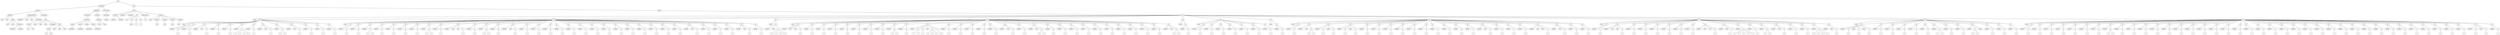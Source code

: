 graph Tree {
	"t0" [label = "TEI"];
	"t1" [label = "teiHeader"];
	"t2" [label = "fileDesc"];
	"t3" [label = "titleStmt"];
	"t4" [label = "title"];
	"t5" [label = "title"];
	"t6" [label = "author"];
	"t7" [label = "idno"];
	"t8" [label = "idno"];
	"t9" [label = "persName"];
	"t10" [label = "forename"];
	"t11" [label = "surname"];
	"t12" [label = "publicationStmt"];
	"t13" [label = "publisher"];
	"t14" [label = "idno"];
	"t15" [label = "idno"];
	"t16" [label = "availability"];
	"t17" [label = "licence"];
	"t18" [label = "ab"];
	"t19" [label = "ref"];
	"t20" [label = "sourceDesc"];
	"t21" [label = "bibl"];
	"t22" [label = "name"];
	"t23" [label = "idno"];
	"t24" [label = "idno"];
	"t25" [label = "availability"];
	"t26" [label = "licence"];
	"t27" [label = "ab"];
	"t28" [label = "ref"];
	"t29" [label = "bibl"];
	"t30" [label = "date"];
	"t31" [label = "date"];
	"t32" [label = "idno"];
	"t33" [label = "profileDesc"];
	"t34" [label = "particDesc"];
	"t35" [label = "listPerson"];
	"t36" [label = "person"];
	"t37" [label = "persName"];
	"t38" [label = "person"];
	"t39" [label = "persName"];
	"t40" [label = "person"];
	"t41" [label = "persName"];
	"t42" [label = "person"];
	"t43" [label = "persName"];
	"t44" [label = "textClass"];
	"t45" [label = "keywords"];
	"t46" [label = "term"];
	"t47" [label = "term"];
	"t48" [label = "revisionDesc"];
	"t49" [label = "listChange"];
	"t50" [label = "change"];
	"t51" [label = "text"];
	"t52" [label = "front"];
	"t53" [label = "docTitle"];
	"t54" [label = "titlePart"];
	"t55" [label = "titlePart"];
	"t56" [label = "docDate"];
	"t57" [label = "docAuthor"];
	"t58" [label = "div"];
	"t59" [label = "div"];
	"t60" [label = "div"];
	"t61" [label = "head"];
	"t62" [label = "div"];
	"t63" [label = "p"];
	"t64" [label = "div"];
	"t65" [label = "p"];
	"t66" [label = "performance"];
	"t67" [label = "ab"];
	"t68" [label = "castList"];
	"t69" [label = "head"];
	"t70" [label = "castItem"];
	"t71" [label = "role"];
	"t72" [label = "castItem"];
	"t73" [label = "role"];
	"t74" [label = "castItem"];
	"t75" [label = "role"];
	"t76" [label = "castItem"];
	"t77" [label = "role"];
	"t78" [label = "body"];
	"t79" [label = "div"];
	"t80" [label = "head"];
	"t81" [label = "div"];
	"t82" [label = "head"];
	"t83" [label = "sp"];
	"t84" [label = "speaker"];
	"t85" [label = "p"];
	"t86" [label = "s"];
	"t87" [label = "sp"];
	"t88" [label = "speaker"];
	"t89" [label = "p"];
	"t90" [label = "s"];
	"t91" [label = "sp"];
	"t92" [label = "speaker"];
	"t93" [label = "note"];
	"t94" [label = "p"];
	"t95" [label = "s"];
	"t96" [label = "sp"];
	"t97" [label = "speaker"];
	"t98" [label = "p"];
	"t99" [label = "s"];
	"t100" [label = "sp"];
	"t101" [label = "speaker"];
	"t102" [label = "p"];
	"t103" [label = "s"];
	"t104" [label = "sp"];
	"t105" [label = "speaker"];
	"t106" [label = "p"];
	"t107" [label = "s"];
	"t108" [label = "s"];
	"t109" [label = "s"];
	"t110" [label = "s"];
	"t111" [label = "sp"];
	"t112" [label = "speaker"];
	"t113" [label = "p"];
	"t114" [label = "s"];
	"t115" [label = "sp"];
	"t116" [label = "speaker"];
	"t117" [label = "note"];
	"t118" [label = "p"];
	"t119" [label = "s"];
	"t120" [label = "sp"];
	"t121" [label = "speaker"];
	"t122" [label = "p"];
	"t123" [label = "s"];
	"t124" [label = "s"];
	"t125" [label = "sp"];
	"t126" [label = "speaker"];
	"t127" [label = "note"];
	"t128" [label = "p"];
	"t129" [label = "s"];
	"t130" [label = "sp"];
	"t131" [label = "speaker"];
	"t132" [label = "p"];
	"t133" [label = "s"];
	"t134" [label = "sp"];
	"t135" [label = "speaker"];
	"t136" [label = "p"];
	"t137" [label = "s"];
	"t138" [label = "sp"];
	"t139" [label = "speaker"];
	"t140" [label = "p"];
	"t141" [label = "s"];
	"t142" [label = "div"];
	"t143" [label = "head"];
	"t144" [label = "sp"];
	"t145" [label = "speaker"];
	"t146" [label = "p"];
	"t147" [label = "s"];
	"t148" [label = "sp"];
	"t149" [label = "speaker"];
	"t150" [label = "p"];
	"t151" [label = "s"];
	"t152" [label = "sp"];
	"t153" [label = "speaker"];
	"t154" [label = "p"];
	"t155" [label = "s"];
	"t156" [label = "s"];
	"t157" [label = "sp"];
	"t158" [label = "speaker"];
	"t159" [label = "p"];
	"t160" [label = "s"];
	"t161" [label = "sp"];
	"t162" [label = "speaker"];
	"t163" [label = "p"];
	"t164" [label = "s"];
	"t165" [label = "sp"];
	"t166" [label = "speaker"];
	"t167" [label = "p"];
	"t168" [label = "s"];
	"t169" [label = "sp"];
	"t170" [label = "speaker"];
	"t171" [label = "p"];
	"t172" [label = "s"];
	"t173" [label = "sp"];
	"t174" [label = "speaker"];
	"t175" [label = "p"];
	"t176" [label = "s"];
	"t177" [label = "s"];
	"t178" [label = "sp"];
	"t179" [label = "speaker"];
	"t180" [label = "p"];
	"t181" [label = "s"];
	"t182" [label = "sp"];
	"t183" [label = "speaker"];
	"t184" [label = "note"];
	"t185" [label = "note"];
	"t186" [label = "p"];
	"t187" [label = "s"];
	"t188" [label = "sp"];
	"t189" [label = "speaker"];
	"t190" [label = "p"];
	"t191" [label = "s"];
	"t192" [label = "sp"];
	"t193" [label = "speaker"];
	"t194" [label = "p"];
	"t195" [label = "s"];
	"t196" [label = "s"];
	"t197" [label = "sp"];
	"t198" [label = "speaker"];
	"t199" [label = "p"];
	"t200" [label = "s"];
	"t201" [label = "sp"];
	"t202" [label = "speaker"];
	"t203" [label = "note"];
	"t204" [label = "p"];
	"t205" [label = "s"];
	"t206" [label = "sp"];
	"t207" [label = "speaker"];
	"t208" [label = "p"];
	"t209" [label = "s"];
	"t210" [label = "sp"];
	"t211" [label = "speaker"];
	"t212" [label = "p"];
	"t213" [label = "s"];
	"t214" [label = "sp"];
	"t215" [label = "speaker"];
	"t216" [label = "p"];
	"t217" [label = "s"];
	"t218" [label = "sp"];
	"t219" [label = "speaker"];
	"t220" [label = "p"];
	"t221" [label = "s"];
	"t222" [label = "sp"];
	"t223" [label = "speaker"];
	"t224" [label = "p"];
	"t225" [label = "s"];
	"t226" [label = "sp"];
	"t227" [label = "speaker"];
	"t228" [label = "p"];
	"t229" [label = "s"];
	"t230" [label = "sp"];
	"t231" [label = "speaker"];
	"t232" [label = "p"];
	"t233" [label = "s"];
	"t234" [label = "sp"];
	"t235" [label = "speaker"];
	"t236" [label = "p"];
	"t237" [label = "s"];
	"t238" [label = "sp"];
	"t239" [label = "speaker"];
	"t240" [label = "p"];
	"t241" [label = "s"];
	"t242" [label = "sp"];
	"t243" [label = "speaker"];
	"t244" [label = "p"];
	"t245" [label = "s"];
	"t246" [label = "sp"];
	"t247" [label = "speaker"];
	"t248" [label = "p"];
	"t249" [label = "s"];
	"t250" [label = "sp"];
	"t251" [label = "speaker"];
	"t252" [label = "p"];
	"t253" [label = "s"];
	"t254" [label = "sp"];
	"t255" [label = "speaker"];
	"t256" [label = "p"];
	"t257" [label = "s"];
	"t258" [label = "sp"];
	"t259" [label = "speaker"];
	"t260" [label = "p"];
	"t261" [label = "s"];
	"t262" [label = "sp"];
	"t263" [label = "speaker"];
	"t264" [label = "note"];
	"t265" [label = "p"];
	"t266" [label = "s"];
	"t267" [label = "sp"];
	"t268" [label = "speaker"];
	"t269" [label = "p"];
	"t270" [label = "s"];
	"t271" [label = "sp"];
	"t272" [label = "speaker"];
	"t273" [label = "p"];
	"t274" [label = "s"];
	"t275" [label = "sp"];
	"t276" [label = "speaker"];
	"t277" [label = "p"];
	"t278" [label = "s"];
	"t279" [label = "sp"];
	"t280" [label = "speaker"];
	"t281" [label = "note"];
	"t282" [label = "p"];
	"t283" [label = "s"];
	"t284" [label = "sp"];
	"t285" [label = "speaker"];
	"t286" [label = "p"];
	"t287" [label = "s"];
	"t288" [label = "div"];
	"t289" [label = "head"];
	"t290" [label = "sp"];
	"t291" [label = "speaker"];
	"t292" [label = "note"];
	"t293" [label = "p"];
	"t294" [label = "s"];
	"t295" [label = "s"];
	"t296" [label = "s"];
	"t297" [label = "s"];
	"t298" [label = "div"];
	"t299" [label = "head"];
	"t300" [label = "sp"];
	"t301" [label = "speaker"];
	"t302" [label = "note"];
	"t303" [label = "note"];
	"t304" [label = "p"];
	"t305" [label = "s"];
	"t306" [label = "sp"];
	"t307" [label = "speaker"];
	"t308" [label = "p"];
	"t309" [label = "s"];
	"t310" [label = "sp"];
	"t311" [label = "speaker"];
	"t312" [label = "p"];
	"t313" [label = "s"];
	"t314" [label = "sp"];
	"t315" [label = "speaker"];
	"t316" [label = "p"];
	"t317" [label = "s"];
	"t318" [label = "sp"];
	"t319" [label = "speaker"];
	"t320" [label = "p"];
	"t321" [label = "s"];
	"t322" [label = "sp"];
	"t323" [label = "speaker"];
	"t324" [label = "p"];
	"t325" [label = "s"];
	"t326" [label = "sp"];
	"t327" [label = "speaker"];
	"t328" [label = "p"];
	"t329" [label = "s"];
	"t330" [label = "sp"];
	"t331" [label = "speaker"];
	"t332" [label = "p"];
	"t333" [label = "s"];
	"t334" [label = "sp"];
	"t335" [label = "speaker"];
	"t336" [label = "p"];
	"t337" [label = "s"];
	"t338" [label = "s"];
	"t339" [label = "sp"];
	"t340" [label = "speaker"];
	"t341" [label = "p"];
	"t342" [label = "s"];
	"t343" [label = "sp"];
	"t344" [label = "speaker"];
	"t345" [label = "p"];
	"t346" [label = "s"];
	"t347" [label = "s"];
	"t348" [label = "p"];
	"t349" [label = "s"];
	"t350" [label = "note"];
	"t351" [label = "p"];
	"t352" [label = "s"];
	"t353" [label = "s"];
	"t354" [label = "s"];
	"t355" [label = "p"];
	"t356" [label = "s"];
	"t357" [label = "sp"];
	"t358" [label = "speaker"];
	"t359" [label = "p"];
	"t360" [label = "s"];
	"t361" [label = "sp"];
	"t362" [label = "speaker"];
	"t363" [label = "p"];
	"t364" [label = "s"];
	"t365" [label = "sp"];
	"t366" [label = "speaker"];
	"t367" [label = "p"];
	"t368" [label = "s"];
	"t369" [label = "sp"];
	"t370" [label = "speaker"];
	"t371" [label = "p"];
	"t372" [label = "s"];
	"t373" [label = "sp"];
	"t374" [label = "speaker"];
	"t375" [label = "p"];
	"t376" [label = "s"];
	"t377" [label = "sp"];
	"t378" [label = "speaker"];
	"t379" [label = "note"];
	"t380" [label = "p"];
	"t381" [label = "s"];
	"t382" [label = "sp"];
	"t383" [label = "speaker"];
	"t384" [label = "p"];
	"t385" [label = "s"];
	"t386" [label = "sp"];
	"t387" [label = "speaker"];
	"t388" [label = "note"];
	"t389" [label = "p"];
	"t390" [label = "s"];
	"t391" [label = "s"];
	"t392" [label = "sp"];
	"t393" [label = "speaker"];
	"t394" [label = "p"];
	"t395" [label = "s"];
	"t396" [label = "sp"];
	"t397" [label = "speaker"];
	"t398" [label = "p"];
	"t399" [label = "s"];
	"t400" [label = "sp"];
	"t401" [label = "speaker"];
	"t402" [label = "p"];
	"t403" [label = "s"];
	"t404" [label = "sp"];
	"t405" [label = "speaker"];
	"t406" [label = "p"];
	"t407" [label = "s"];
	"t408" [label = "sp"];
	"t409" [label = "speaker"];
	"t410" [label = "p"];
	"t411" [label = "s"];
	"t412" [label = "sp"];
	"t413" [label = "speaker"];
	"t414" [label = "p"];
	"t415" [label = "s"];
	"t416" [label = "sp"];
	"t417" [label = "speaker"];
	"t418" [label = "p"];
	"t419" [label = "s"];
	"t420" [label = "sp"];
	"t421" [label = "speaker"];
	"t422" [label = "p"];
	"t423" [label = "s"];
	"t424" [label = "sp"];
	"t425" [label = "speaker"];
	"t426" [label = "p"];
	"t427" [label = "s"];
	"t428" [label = "sp"];
	"t429" [label = "speaker"];
	"t430" [label = "p"];
	"t431" [label = "s"];
	"t432" [label = "sp"];
	"t433" [label = "speaker"];
	"t434" [label = "note"];
	"t435" [label = "p"];
	"t436" [label = "s"];
	"t437" [label = "s"];
	"t438" [label = "div"];
	"t439" [label = "head"];
	"t440" [label = "sp"];
	"t441" [label = "speaker"];
	"t442" [label = "p"];
	"t443" [label = "s"];
	"t444" [label = "div"];
	"t445" [label = "head"];
	"t446" [label = "sp"];
	"t447" [label = "speaker"];
	"t448" [label = "p"];
	"t449" [label = "s"];
	"t450" [label = "sp"];
	"t451" [label = "speaker"];
	"t452" [label = "p"];
	"t453" [label = "s"];
	"t454" [label = "sp"];
	"t455" [label = "speaker"];
	"t456" [label = "p"];
	"t457" [label = "s"];
	"t458" [label = "sp"];
	"t459" [label = "speaker"];
	"t460" [label = "p"];
	"t461" [label = "s"];
	"t462" [label = "sp"];
	"t463" [label = "speaker"];
	"t464" [label = "p"];
	"t465" [label = "s"];
	"t466" [label = "sp"];
	"t467" [label = "speaker"];
	"t468" [label = "p"];
	"t469" [label = "s"];
	"t470" [label = "sp"];
	"t471" [label = "speaker"];
	"t472" [label = "p"];
	"t473" [label = "s"];
	"t474" [label = "div"];
	"t475" [label = "head"];
	"t476" [label = "sp"];
	"t477" [label = "speaker"];
	"t478" [label = "p"];
	"t479" [label = "s"];
	"t480" [label = "div"];
	"t481" [label = "head"];
	"t482" [label = "sp"];
	"t483" [label = "speaker"];
	"t484" [label = "p"];
	"t485" [label = "s"];
	"t486" [label = "sp"];
	"t487" [label = "speaker"];
	"t488" [label = "note"];
	"t489" [label = "p"];
	"t490" [label = "s"];
	"t491" [label = "s"];
	"t492" [label = "sp"];
	"t493" [label = "speaker"];
	"t494" [label = "p"];
	"t495" [label = "s"];
	"t496" [label = "stage"];
	"t497" [label = "p"];
	"t498" [label = "s"];
	"t499" [label = "sp"];
	"t500" [label = "speaker"];
	"t501" [label = "p"];
	"t502" [label = "s"];
	"t503" [label = "stage"];
	"t504" [label = "p"];
	"t505" [label = "s"];
	"t506" [label = "sp"];
	"t507" [label = "speaker"];
	"t508" [label = "p"];
	"t509" [label = "s"];
	"t510" [label = "sp"];
	"t511" [label = "speaker"];
	"t512" [label = "p"];
	"t513" [label = "s"];
	"t514" [label = "sp"];
	"t515" [label = "speaker"];
	"t516" [label = "p"];
	"t517" [label = "s"];
	"t518" [label = "sp"];
	"t519" [label = "speaker"];
	"t520" [label = "p"];
	"t521" [label = "s"];
	"t522" [label = "sp"];
	"t523" [label = "speaker"];
	"t524" [label = "p"];
	"t525" [label = "s"];
	"t526" [label = "sp"];
	"t527" [label = "speaker"];
	"t528" [label = "p"];
	"t529" [label = "s"];
	"t530" [label = "sp"];
	"t531" [label = "speaker"];
	"t532" [label = "p"];
	"t533" [label = "s"];
	"t534" [label = "sp"];
	"t535" [label = "speaker"];
	"t536" [label = "p"];
	"t537" [label = "s"];
	"t538" [label = "sp"];
	"t539" [label = "speaker"];
	"t540" [label = "p"];
	"t541" [label = "s"];
	"t542" [label = "sp"];
	"t543" [label = "speaker"];
	"t544" [label = "p"];
	"t545" [label = "s"];
	"t546" [label = "sp"];
	"t547" [label = "speaker"];
	"t548" [label = "note"];
	"t549" [label = "p"];
	"t550" [label = "s"];
	"t551" [label = "sp"];
	"t552" [label = "speaker"];
	"t553" [label = "p"];
	"t554" [label = "s"];
	"t555" [label = "sp"];
	"t556" [label = "speaker"];
	"t557" [label = "p"];
	"t558" [label = "s"];
	"t559" [label = "sp"];
	"t560" [label = "speaker"];
	"t561" [label = "p"];
	"t562" [label = "s"];
	"t563" [label = "sp"];
	"t564" [label = "speaker"];
	"t565" [label = "note"];
	"t566" [label = "note"];
	"t567" [label = "p"];
	"t568" [label = "s"];
	"t569" [label = "sp"];
	"t570" [label = "speaker"];
	"t571" [label = "note"];
	"t572" [label = "p"];
	"t573" [label = "s"];
	"t574" [label = "sp"];
	"t575" [label = "speaker"];
	"t576" [label = "p"];
	"t577" [label = "s"];
	"t578" [label = "sp"];
	"t579" [label = "speaker"];
	"t580" [label = "p"];
	"t581" [label = "s"];
	"t582" [label = "div"];
	"t583" [label = "head"];
	"t584" [label = "sp"];
	"t585" [label = "speaker"];
	"t586" [label = "p"];
	"t587" [label = "s"];
	"t588" [label = "sp"];
	"t589" [label = "speaker"];
	"t590" [label = "note"];
	"t591" [label = "note"];
	"t592" [label = "p"];
	"t593" [label = "s"];
	"t594" [label = "sp"];
	"t595" [label = "speaker"];
	"t596" [label = "p"];
	"t597" [label = "s"];
	"t598" [label = "sp"];
	"t599" [label = "speaker"];
	"t600" [label = "p"];
	"t601" [label = "s"];
	"t602" [label = "sp"];
	"t603" [label = "speaker"];
	"t604" [label = "p"];
	"t605" [label = "s"];
	"t606" [label = "sp"];
	"t607" [label = "speaker"];
	"t608" [label = "p"];
	"t609" [label = "s"];
	"t610" [label = "sp"];
	"t611" [label = "speaker"];
	"t612" [label = "p"];
	"t613" [label = "s"];
	"t614" [label = "sp"];
	"t615" [label = "speaker"];
	"t616" [label = "p"];
	"t617" [label = "s"];
	"t618" [label = "sp"];
	"t619" [label = "speaker"];
	"t620" [label = "note"];
	"t621" [label = "note"];
	"t622" [label = "p"];
	"t623" [label = "s"];
	"t624" [label = "sp"];
	"t625" [label = "speaker"];
	"t626" [label = "note"];
	"t627" [label = "p"];
	"t628" [label = "s"];
	"t629" [label = "sp"];
	"t630" [label = "speaker"];
	"t631" [label = "p"];
	"t632" [label = "s"];
	"t633" [label = "s"];
	"t634" [label = "s"];
	"t635" [label = "s"];
	"t636" [label = "s"];
	"t637" [label = "sp"];
	"t638" [label = "speaker"];
	"t639" [label = "p"];
	"t640" [label = "s"];
	"t641" [label = "sp"];
	"t642" [label = "speaker"];
	"t643" [label = "p"];
	"t644" [label = "s"];
	"t645" [label = "s"];
	"t646" [label = "sp"];
	"t647" [label = "speaker"];
	"t648" [label = "note"];
	"t649" [label = "p"];
	"t650" [label = "s"];
	"t651" [label = "sp"];
	"t652" [label = "speaker"];
	"t653" [label = "p"];
	"t654" [label = "s"];
	"t655" [label = "sp"];
	"t656" [label = "speaker"];
	"t657" [label = "p"];
	"t658" [label = "s"];
	"t659" [label = "sp"];
	"t660" [label = "speaker"];
	"t661" [label = "p"];
	"t662" [label = "s"];
	"t663" [label = "s"];
	"t664" [label = "s"];
	"t665" [label = "s"];
	"t666" [label = "sp"];
	"t667" [label = "speaker"];
	"t668" [label = "note"];
	"t669" [label = "p"];
	"t670" [label = "s"];
	"t671" [label = "div"];
	"t672" [label = "head"];
	"t673" [label = "sp"];
	"t674" [label = "speaker"];
	"t675" [label = "p"];
	"t676" [label = "s"];
	"t677" [label = "stage"];
	"t678" [label = "p"];
	"t679" [label = "s"];
	"t680" [label = "stage"];
	"t681" [label = "p"];
	"t682" [label = "s"];
	"t683" [label = "sp"];
	"t684" [label = "speaker"];
	"t685" [label = "p"];
	"t686" [label = "s"];
	"t687" [label = "sp"];
	"t688" [label = "speaker"];
	"t689" [label = "p"];
	"t690" [label = "s"];
	"t691" [label = "sp"];
	"t692" [label = "speaker"];
	"t693" [label = "p"];
	"t694" [label = "s"];
	"t695" [label = "sp"];
	"t696" [label = "speaker"];
	"t697" [label = "p"];
	"t698" [label = "s"];
	"t699" [label = "sp"];
	"t700" [label = "speaker"];
	"t701" [label = "p"];
	"t702" [label = "s"];
	"t703" [label = "sp"];
	"t704" [label = "speaker"];
	"t705" [label = "p"];
	"t706" [label = "s"];
	"t707" [label = "s"];
	"t708" [label = "sp"];
	"t709" [label = "speaker"];
	"t710" [label = "p"];
	"t711" [label = "s"];
	"t712" [label = "sp"];
	"t713" [label = "speaker"];
	"t714" [label = "p"];
	"t715" [label = "s"];
	"t716" [label = "sp"];
	"t717" [label = "speaker"];
	"t718" [label = "p"];
	"t719" [label = "s"];
	"t720" [label = "s"];
	"t721" [label = "stage"];
	"t722" [label = "sp"];
	"t723" [label = "speaker"];
	"t724" [label = "p"];
	"t725" [label = "s"];
	"t726" [label = "sp"];
	"t727" [label = "speaker"];
	"t728" [label = "p"];
	"t729" [label = "s"];
	"t730" [label = "sp"];
	"t731" [label = "speaker"];
	"t732" [label = "p"];
	"t733" [label = "s"];
	"t734" [label = "div"];
	"t735" [label = "head"];
	"t736" [label = "sp"];
	"t737" [label = "speaker"];
	"t738" [label = "p"];
	"t739" [label = "s"];
	"t740" [label = "sp"];
	"t741" [label = "speaker"];
	"t742" [label = "p"];
	"t743" [label = "s"];
	"t744" [label = "sp"];
	"t745" [label = "speaker"];
	"t746" [label = "p"];
	"t747" [label = "s"];
	"t748" [label = "sp"];
	"t749" [label = "speaker"];
	"t750" [label = "p"];
	"t751" [label = "s"];
	"t752" [label = "sp"];
	"t753" [label = "speaker"];
	"t754" [label = "p"];
	"t755" [label = "s"];
	"t756" [label = "sp"];
	"t757" [label = "speaker"];
	"t758" [label = "p"];
	"t759" [label = "s"];
	"t760" [label = "sp"];
	"t761" [label = "speaker"];
	"t762" [label = "p"];
	"t763" [label = "s"];
	"t764" [label = "sp"];
	"t765" [label = "speaker"];
	"t766" [label = "p"];
	"t767" [label = "s"];
	"t768" [label = "s"];
	"t769" [label = "sp"];
	"t770" [label = "speaker"];
	"t771" [label = "p"];
	"t772" [label = "s"];
	"t773" [label = "sp"];
	"t774" [label = "speaker"];
	"t775" [label = "p"];
	"t776" [label = "s"];
	"t777" [label = "sp"];
	"t778" [label = "speaker"];
	"t779" [label = "p"];
	"t780" [label = "s"];
	"t781" [label = "sp"];
	"t782" [label = "speaker"];
	"t783" [label = "p"];
	"t784" [label = "s"];
	"t785" [label = "sp"];
	"t786" [label = "speaker"];
	"t787" [label = "p"];
	"t788" [label = "s"];
	"t789" [label = "sp"];
	"t790" [label = "speaker"];
	"t791" [label = "p"];
	"t792" [label = "s"];
	"t793" [label = "sp"];
	"t794" [label = "speaker"];
	"t795" [label = "p"];
	"t796" [label = "s"];
	"t797" [label = "sp"];
	"t798" [label = "speaker"];
	"t799" [label = "p"];
	"t800" [label = "s"];
	"t801" [label = "sp"];
	"t802" [label = "speaker"];
	"t803" [label = "p"];
	"t804" [label = "s"];
	"t805" [label = "sp"];
	"t806" [label = "speaker"];
	"t807" [label = "p"];
	"t808" [label = "s"];
	"t809" [label = "sp"];
	"t810" [label = "speaker"];
	"t811" [label = "p"];
	"t812" [label = "s"];
	"t813" [label = "sp"];
	"t814" [label = "speaker"];
	"t815" [label = "p"];
	"t816" [label = "s"];
	"t817" [label = "sp"];
	"t818" [label = "speaker"];
	"t819" [label = "p"];
	"t820" [label = "s"];
	"t821" [label = "sp"];
	"t822" [label = "speaker"];
	"t823" [label = "p"];
	"t824" [label = "s"];
	"t825" [label = "sp"];
	"t826" [label = "speaker"];
	"t827" [label = "p"];
	"t828" [label = "s"];
	"t829" [label = "sp"];
	"t830" [label = "speaker"];
	"t831" [label = "p"];
	"t832" [label = "s"];
	"t833" [label = "sp"];
	"t834" [label = "speaker"];
	"t835" [label = "p"];
	"t836" [label = "s"];
	"t837" [label = "sp"];
	"t838" [label = "speaker"];
	"t839" [label = "p"];
	"t840" [label = "s"];
	"t841" [label = "sp"];
	"t842" [label = "speaker"];
	"t843" [label = "p"];
	"t844" [label = "s"];
	"t845" [label = "sp"];
	"t846" [label = "speaker"];
	"t847" [label = "p"];
	"t848" [label = "s"];
	"t849" [label = "sp"];
	"t850" [label = "speaker"];
	"t851" [label = "p"];
	"t852" [label = "s"];
	"t853" [label = "sp"];
	"t854" [label = "speaker"];
	"t855" [label = "p"];
	"t856" [label = "s"];
	"t857" [label = "sp"];
	"t858" [label = "speaker"];
	"t859" [label = "p"];
	"t860" [label = "s"];
	"t861" [label = "sp"];
	"t862" [label = "speaker"];
	"t863" [label = "p"];
	"t864" [label = "s"];
	"t865" [label = "sp"];
	"t866" [label = "speaker"];
	"t867" [label = "p"];
	"t868" [label = "s"];
	"t869" [label = "sp"];
	"t870" [label = "speaker"];
	"t871" [label = "p"];
	"t872" [label = "s"];
	"t873" [label = "sp"];
	"t874" [label = "speaker"];
	"t875" [label = "p"];
	"t876" [label = "s"];
	"t877" [label = "sp"];
	"t878" [label = "speaker"];
	"t879" [label = "p"];
	"t880" [label = "s"];
	"t881" [label = "sp"];
	"t882" [label = "speaker"];
	"t883" [label = "p"];
	"t884" [label = "s"];
	"t885" [label = "sp"];
	"t886" [label = "speaker"];
	"t887" [label = "p"];
	"t888" [label = "s"];
	"t889" [label = "sp"];
	"t890" [label = "speaker"];
	"t891" [label = "p"];
	"t892" [label = "s"];
	"t893" [label = "stage"];
	"t894" [label = "p"];
	"t895" [label = "s"];
	"t896" [label = "sp"];
	"t897" [label = "speaker"];
	"t898" [label = "p"];
	"t899" [label = "s"];
	"t0" -- "t1";
	"t1" -- "t2";
	"t2" -- "t3";
	"t3" -- "t4";
	"t3" -- "t5";
	"t3" -- "t6";
	"t6" -- "t7";
	"t6" -- "t8";
	"t6" -- "t9";
	"t9" -- "t10";
	"t9" -- "t11";
	"t2" -- "t12";
	"t12" -- "t13";
	"t12" -- "t14";
	"t12" -- "t15";
	"t12" -- "t16";
	"t16" -- "t17";
	"t17" -- "t18";
	"t17" -- "t19";
	"t2" -- "t20";
	"t20" -- "t21";
	"t21" -- "t22";
	"t21" -- "t23";
	"t21" -- "t24";
	"t21" -- "t25";
	"t25" -- "t26";
	"t26" -- "t27";
	"t26" -- "t28";
	"t21" -- "t29";
	"t29" -- "t30";
	"t29" -- "t31";
	"t29" -- "t32";
	"t1" -- "t33";
	"t33" -- "t34";
	"t34" -- "t35";
	"t35" -- "t36";
	"t36" -- "t37";
	"t35" -- "t38";
	"t38" -- "t39";
	"t35" -- "t40";
	"t40" -- "t41";
	"t35" -- "t42";
	"t42" -- "t43";
	"t33" -- "t44";
	"t44" -- "t45";
	"t45" -- "t46";
	"t45" -- "t47";
	"t1" -- "t48";
	"t48" -- "t49";
	"t49" -- "t50";
	"t0" -- "t51";
	"t51" -- "t52";
	"t52" -- "t53";
	"t53" -- "t54";
	"t53" -- "t55";
	"t52" -- "t56";
	"t52" -- "t57";
	"t52" -- "t58";
	"t58" -- "t59";
	"t58" -- "t60";
	"t60" -- "t61";
	"t58" -- "t62";
	"t62" -- "t63";
	"t58" -- "t64";
	"t64" -- "t65";
	"t52" -- "t66";
	"t66" -- "t67";
	"t52" -- "t68";
	"t68" -- "t69";
	"t68" -- "t70";
	"t70" -- "t71";
	"t68" -- "t72";
	"t72" -- "t73";
	"t68" -- "t74";
	"t74" -- "t75";
	"t68" -- "t76";
	"t76" -- "t77";
	"t51" -- "t78";
	"t78" -- "t79";
	"t79" -- "t80";
	"t79" -- "t81";
	"t81" -- "t82";
	"t81" -- "t83";
	"t83" -- "t84";
	"t83" -- "t85";
	"t85" -- "t86";
	"t81" -- "t87";
	"t87" -- "t88";
	"t87" -- "t89";
	"t89" -- "t90";
	"t81" -- "t91";
	"t91" -- "t92";
	"t91" -- "t93";
	"t91" -- "t94";
	"t94" -- "t95";
	"t81" -- "t96";
	"t96" -- "t97";
	"t96" -- "t98";
	"t98" -- "t99";
	"t81" -- "t100";
	"t100" -- "t101";
	"t100" -- "t102";
	"t102" -- "t103";
	"t81" -- "t104";
	"t104" -- "t105";
	"t104" -- "t106";
	"t106" -- "t107";
	"t106" -- "t108";
	"t106" -- "t109";
	"t106" -- "t110";
	"t81" -- "t111";
	"t111" -- "t112";
	"t111" -- "t113";
	"t113" -- "t114";
	"t81" -- "t115";
	"t115" -- "t116";
	"t115" -- "t117";
	"t115" -- "t118";
	"t118" -- "t119";
	"t81" -- "t120";
	"t120" -- "t121";
	"t120" -- "t122";
	"t122" -- "t123";
	"t122" -- "t124";
	"t81" -- "t125";
	"t125" -- "t126";
	"t125" -- "t127";
	"t125" -- "t128";
	"t128" -- "t129";
	"t81" -- "t130";
	"t130" -- "t131";
	"t130" -- "t132";
	"t132" -- "t133";
	"t81" -- "t134";
	"t134" -- "t135";
	"t134" -- "t136";
	"t136" -- "t137";
	"t81" -- "t138";
	"t138" -- "t139";
	"t138" -- "t140";
	"t140" -- "t141";
	"t79" -- "t142";
	"t142" -- "t143";
	"t142" -- "t144";
	"t144" -- "t145";
	"t144" -- "t146";
	"t146" -- "t147";
	"t142" -- "t148";
	"t148" -- "t149";
	"t148" -- "t150";
	"t150" -- "t151";
	"t142" -- "t152";
	"t152" -- "t153";
	"t152" -- "t154";
	"t154" -- "t155";
	"t154" -- "t156";
	"t142" -- "t157";
	"t157" -- "t158";
	"t157" -- "t159";
	"t159" -- "t160";
	"t142" -- "t161";
	"t161" -- "t162";
	"t161" -- "t163";
	"t163" -- "t164";
	"t142" -- "t165";
	"t165" -- "t166";
	"t165" -- "t167";
	"t167" -- "t168";
	"t142" -- "t169";
	"t169" -- "t170";
	"t169" -- "t171";
	"t171" -- "t172";
	"t142" -- "t173";
	"t173" -- "t174";
	"t173" -- "t175";
	"t175" -- "t176";
	"t175" -- "t177";
	"t142" -- "t178";
	"t178" -- "t179";
	"t178" -- "t180";
	"t180" -- "t181";
	"t142" -- "t182";
	"t182" -- "t183";
	"t182" -- "t184";
	"t182" -- "t185";
	"t182" -- "t186";
	"t186" -- "t187";
	"t142" -- "t188";
	"t188" -- "t189";
	"t188" -- "t190";
	"t190" -- "t191";
	"t142" -- "t192";
	"t192" -- "t193";
	"t192" -- "t194";
	"t194" -- "t195";
	"t194" -- "t196";
	"t142" -- "t197";
	"t197" -- "t198";
	"t197" -- "t199";
	"t199" -- "t200";
	"t142" -- "t201";
	"t201" -- "t202";
	"t201" -- "t203";
	"t201" -- "t204";
	"t204" -- "t205";
	"t142" -- "t206";
	"t206" -- "t207";
	"t206" -- "t208";
	"t208" -- "t209";
	"t142" -- "t210";
	"t210" -- "t211";
	"t210" -- "t212";
	"t212" -- "t213";
	"t142" -- "t214";
	"t214" -- "t215";
	"t214" -- "t216";
	"t216" -- "t217";
	"t142" -- "t218";
	"t218" -- "t219";
	"t218" -- "t220";
	"t220" -- "t221";
	"t142" -- "t222";
	"t222" -- "t223";
	"t222" -- "t224";
	"t224" -- "t225";
	"t142" -- "t226";
	"t226" -- "t227";
	"t226" -- "t228";
	"t228" -- "t229";
	"t142" -- "t230";
	"t230" -- "t231";
	"t230" -- "t232";
	"t232" -- "t233";
	"t142" -- "t234";
	"t234" -- "t235";
	"t234" -- "t236";
	"t236" -- "t237";
	"t142" -- "t238";
	"t238" -- "t239";
	"t238" -- "t240";
	"t240" -- "t241";
	"t142" -- "t242";
	"t242" -- "t243";
	"t242" -- "t244";
	"t244" -- "t245";
	"t142" -- "t246";
	"t246" -- "t247";
	"t246" -- "t248";
	"t248" -- "t249";
	"t142" -- "t250";
	"t250" -- "t251";
	"t250" -- "t252";
	"t252" -- "t253";
	"t142" -- "t254";
	"t254" -- "t255";
	"t254" -- "t256";
	"t256" -- "t257";
	"t142" -- "t258";
	"t258" -- "t259";
	"t258" -- "t260";
	"t260" -- "t261";
	"t142" -- "t262";
	"t262" -- "t263";
	"t262" -- "t264";
	"t262" -- "t265";
	"t265" -- "t266";
	"t142" -- "t267";
	"t267" -- "t268";
	"t267" -- "t269";
	"t269" -- "t270";
	"t142" -- "t271";
	"t271" -- "t272";
	"t271" -- "t273";
	"t273" -- "t274";
	"t142" -- "t275";
	"t275" -- "t276";
	"t275" -- "t277";
	"t277" -- "t278";
	"t142" -- "t279";
	"t279" -- "t280";
	"t279" -- "t281";
	"t279" -- "t282";
	"t282" -- "t283";
	"t142" -- "t284";
	"t284" -- "t285";
	"t284" -- "t286";
	"t286" -- "t287";
	"t79" -- "t288";
	"t288" -- "t289";
	"t288" -- "t290";
	"t290" -- "t291";
	"t290" -- "t292";
	"t290" -- "t293";
	"t293" -- "t294";
	"t293" -- "t295";
	"t293" -- "t296";
	"t293" -- "t297";
	"t79" -- "t298";
	"t298" -- "t299";
	"t298" -- "t300";
	"t300" -- "t301";
	"t300" -- "t302";
	"t300" -- "t303";
	"t300" -- "t304";
	"t304" -- "t305";
	"t298" -- "t306";
	"t306" -- "t307";
	"t306" -- "t308";
	"t308" -- "t309";
	"t298" -- "t310";
	"t310" -- "t311";
	"t310" -- "t312";
	"t312" -- "t313";
	"t298" -- "t314";
	"t314" -- "t315";
	"t314" -- "t316";
	"t316" -- "t317";
	"t298" -- "t318";
	"t318" -- "t319";
	"t318" -- "t320";
	"t320" -- "t321";
	"t298" -- "t322";
	"t322" -- "t323";
	"t322" -- "t324";
	"t324" -- "t325";
	"t298" -- "t326";
	"t326" -- "t327";
	"t326" -- "t328";
	"t328" -- "t329";
	"t298" -- "t330";
	"t330" -- "t331";
	"t330" -- "t332";
	"t332" -- "t333";
	"t298" -- "t334";
	"t334" -- "t335";
	"t334" -- "t336";
	"t336" -- "t337";
	"t336" -- "t338";
	"t298" -- "t339";
	"t339" -- "t340";
	"t339" -- "t341";
	"t341" -- "t342";
	"t298" -- "t343";
	"t343" -- "t344";
	"t343" -- "t345";
	"t345" -- "t346";
	"t345" -- "t347";
	"t343" -- "t348";
	"t348" -- "t349";
	"t343" -- "t350";
	"t343" -- "t351";
	"t351" -- "t352";
	"t351" -- "t353";
	"t351" -- "t354";
	"t343" -- "t355";
	"t355" -- "t356";
	"t298" -- "t357";
	"t357" -- "t358";
	"t357" -- "t359";
	"t359" -- "t360";
	"t298" -- "t361";
	"t361" -- "t362";
	"t361" -- "t363";
	"t363" -- "t364";
	"t298" -- "t365";
	"t365" -- "t366";
	"t365" -- "t367";
	"t367" -- "t368";
	"t298" -- "t369";
	"t369" -- "t370";
	"t369" -- "t371";
	"t371" -- "t372";
	"t298" -- "t373";
	"t373" -- "t374";
	"t373" -- "t375";
	"t375" -- "t376";
	"t298" -- "t377";
	"t377" -- "t378";
	"t377" -- "t379";
	"t377" -- "t380";
	"t380" -- "t381";
	"t298" -- "t382";
	"t382" -- "t383";
	"t382" -- "t384";
	"t384" -- "t385";
	"t298" -- "t386";
	"t386" -- "t387";
	"t386" -- "t388";
	"t386" -- "t389";
	"t389" -- "t390";
	"t389" -- "t391";
	"t298" -- "t392";
	"t392" -- "t393";
	"t392" -- "t394";
	"t394" -- "t395";
	"t298" -- "t396";
	"t396" -- "t397";
	"t396" -- "t398";
	"t398" -- "t399";
	"t298" -- "t400";
	"t400" -- "t401";
	"t400" -- "t402";
	"t402" -- "t403";
	"t298" -- "t404";
	"t404" -- "t405";
	"t404" -- "t406";
	"t406" -- "t407";
	"t298" -- "t408";
	"t408" -- "t409";
	"t408" -- "t410";
	"t410" -- "t411";
	"t298" -- "t412";
	"t412" -- "t413";
	"t412" -- "t414";
	"t414" -- "t415";
	"t298" -- "t416";
	"t416" -- "t417";
	"t416" -- "t418";
	"t418" -- "t419";
	"t298" -- "t420";
	"t420" -- "t421";
	"t420" -- "t422";
	"t422" -- "t423";
	"t298" -- "t424";
	"t424" -- "t425";
	"t424" -- "t426";
	"t426" -- "t427";
	"t298" -- "t428";
	"t428" -- "t429";
	"t428" -- "t430";
	"t430" -- "t431";
	"t298" -- "t432";
	"t432" -- "t433";
	"t432" -- "t434";
	"t432" -- "t435";
	"t435" -- "t436";
	"t435" -- "t437";
	"t79" -- "t438";
	"t438" -- "t439";
	"t438" -- "t440";
	"t440" -- "t441";
	"t440" -- "t442";
	"t442" -- "t443";
	"t79" -- "t444";
	"t444" -- "t445";
	"t444" -- "t446";
	"t446" -- "t447";
	"t446" -- "t448";
	"t448" -- "t449";
	"t444" -- "t450";
	"t450" -- "t451";
	"t450" -- "t452";
	"t452" -- "t453";
	"t444" -- "t454";
	"t454" -- "t455";
	"t454" -- "t456";
	"t456" -- "t457";
	"t444" -- "t458";
	"t458" -- "t459";
	"t458" -- "t460";
	"t460" -- "t461";
	"t444" -- "t462";
	"t462" -- "t463";
	"t462" -- "t464";
	"t464" -- "t465";
	"t444" -- "t466";
	"t466" -- "t467";
	"t466" -- "t468";
	"t468" -- "t469";
	"t444" -- "t470";
	"t470" -- "t471";
	"t470" -- "t472";
	"t472" -- "t473";
	"t79" -- "t474";
	"t474" -- "t475";
	"t474" -- "t476";
	"t476" -- "t477";
	"t476" -- "t478";
	"t478" -- "t479";
	"t79" -- "t480";
	"t480" -- "t481";
	"t480" -- "t482";
	"t482" -- "t483";
	"t482" -- "t484";
	"t484" -- "t485";
	"t480" -- "t486";
	"t486" -- "t487";
	"t486" -- "t488";
	"t486" -- "t489";
	"t489" -- "t490";
	"t489" -- "t491";
	"t480" -- "t492";
	"t492" -- "t493";
	"t492" -- "t494";
	"t494" -- "t495";
	"t492" -- "t496";
	"t492" -- "t497";
	"t497" -- "t498";
	"t480" -- "t499";
	"t499" -- "t500";
	"t499" -- "t501";
	"t501" -- "t502";
	"t499" -- "t503";
	"t499" -- "t504";
	"t504" -- "t505";
	"t480" -- "t506";
	"t506" -- "t507";
	"t506" -- "t508";
	"t508" -- "t509";
	"t480" -- "t510";
	"t510" -- "t511";
	"t510" -- "t512";
	"t512" -- "t513";
	"t480" -- "t514";
	"t514" -- "t515";
	"t514" -- "t516";
	"t516" -- "t517";
	"t480" -- "t518";
	"t518" -- "t519";
	"t518" -- "t520";
	"t520" -- "t521";
	"t480" -- "t522";
	"t522" -- "t523";
	"t522" -- "t524";
	"t524" -- "t525";
	"t480" -- "t526";
	"t526" -- "t527";
	"t526" -- "t528";
	"t528" -- "t529";
	"t480" -- "t530";
	"t530" -- "t531";
	"t530" -- "t532";
	"t532" -- "t533";
	"t480" -- "t534";
	"t534" -- "t535";
	"t534" -- "t536";
	"t536" -- "t537";
	"t480" -- "t538";
	"t538" -- "t539";
	"t538" -- "t540";
	"t540" -- "t541";
	"t480" -- "t542";
	"t542" -- "t543";
	"t542" -- "t544";
	"t544" -- "t545";
	"t480" -- "t546";
	"t546" -- "t547";
	"t546" -- "t548";
	"t546" -- "t549";
	"t549" -- "t550";
	"t480" -- "t551";
	"t551" -- "t552";
	"t551" -- "t553";
	"t553" -- "t554";
	"t480" -- "t555";
	"t555" -- "t556";
	"t555" -- "t557";
	"t557" -- "t558";
	"t480" -- "t559";
	"t559" -- "t560";
	"t559" -- "t561";
	"t561" -- "t562";
	"t480" -- "t563";
	"t563" -- "t564";
	"t563" -- "t565";
	"t563" -- "t566";
	"t563" -- "t567";
	"t567" -- "t568";
	"t480" -- "t569";
	"t569" -- "t570";
	"t569" -- "t571";
	"t569" -- "t572";
	"t572" -- "t573";
	"t480" -- "t574";
	"t574" -- "t575";
	"t574" -- "t576";
	"t576" -- "t577";
	"t480" -- "t578";
	"t578" -- "t579";
	"t578" -- "t580";
	"t580" -- "t581";
	"t79" -- "t582";
	"t582" -- "t583";
	"t582" -- "t584";
	"t584" -- "t585";
	"t584" -- "t586";
	"t586" -- "t587";
	"t582" -- "t588";
	"t588" -- "t589";
	"t588" -- "t590";
	"t588" -- "t591";
	"t588" -- "t592";
	"t592" -- "t593";
	"t582" -- "t594";
	"t594" -- "t595";
	"t594" -- "t596";
	"t596" -- "t597";
	"t582" -- "t598";
	"t598" -- "t599";
	"t598" -- "t600";
	"t600" -- "t601";
	"t582" -- "t602";
	"t602" -- "t603";
	"t602" -- "t604";
	"t604" -- "t605";
	"t582" -- "t606";
	"t606" -- "t607";
	"t606" -- "t608";
	"t608" -- "t609";
	"t582" -- "t610";
	"t610" -- "t611";
	"t610" -- "t612";
	"t612" -- "t613";
	"t582" -- "t614";
	"t614" -- "t615";
	"t614" -- "t616";
	"t616" -- "t617";
	"t582" -- "t618";
	"t618" -- "t619";
	"t618" -- "t620";
	"t618" -- "t621";
	"t618" -- "t622";
	"t622" -- "t623";
	"t582" -- "t624";
	"t624" -- "t625";
	"t624" -- "t626";
	"t624" -- "t627";
	"t627" -- "t628";
	"t582" -- "t629";
	"t629" -- "t630";
	"t629" -- "t631";
	"t631" -- "t632";
	"t631" -- "t633";
	"t631" -- "t634";
	"t631" -- "t635";
	"t631" -- "t636";
	"t582" -- "t637";
	"t637" -- "t638";
	"t637" -- "t639";
	"t639" -- "t640";
	"t582" -- "t641";
	"t641" -- "t642";
	"t641" -- "t643";
	"t643" -- "t644";
	"t643" -- "t645";
	"t582" -- "t646";
	"t646" -- "t647";
	"t646" -- "t648";
	"t646" -- "t649";
	"t649" -- "t650";
	"t582" -- "t651";
	"t651" -- "t652";
	"t651" -- "t653";
	"t653" -- "t654";
	"t582" -- "t655";
	"t655" -- "t656";
	"t655" -- "t657";
	"t657" -- "t658";
	"t582" -- "t659";
	"t659" -- "t660";
	"t659" -- "t661";
	"t661" -- "t662";
	"t661" -- "t663";
	"t661" -- "t664";
	"t661" -- "t665";
	"t582" -- "t666";
	"t666" -- "t667";
	"t666" -- "t668";
	"t666" -- "t669";
	"t669" -- "t670";
	"t79" -- "t671";
	"t671" -- "t672";
	"t671" -- "t673";
	"t673" -- "t674";
	"t673" -- "t675";
	"t675" -- "t676";
	"t673" -- "t677";
	"t673" -- "t678";
	"t678" -- "t679";
	"t673" -- "t680";
	"t673" -- "t681";
	"t681" -- "t682";
	"t671" -- "t683";
	"t683" -- "t684";
	"t683" -- "t685";
	"t685" -- "t686";
	"t671" -- "t687";
	"t687" -- "t688";
	"t687" -- "t689";
	"t689" -- "t690";
	"t671" -- "t691";
	"t691" -- "t692";
	"t691" -- "t693";
	"t693" -- "t694";
	"t671" -- "t695";
	"t695" -- "t696";
	"t695" -- "t697";
	"t697" -- "t698";
	"t671" -- "t699";
	"t699" -- "t700";
	"t699" -- "t701";
	"t701" -- "t702";
	"t671" -- "t703";
	"t703" -- "t704";
	"t703" -- "t705";
	"t705" -- "t706";
	"t705" -- "t707";
	"t671" -- "t708";
	"t708" -- "t709";
	"t708" -- "t710";
	"t710" -- "t711";
	"t671" -- "t712";
	"t712" -- "t713";
	"t712" -- "t714";
	"t714" -- "t715";
	"t671" -- "t716";
	"t716" -- "t717";
	"t716" -- "t718";
	"t718" -- "t719";
	"t718" -- "t720";
	"t716" -- "t721";
	"t671" -- "t722";
	"t722" -- "t723";
	"t722" -- "t724";
	"t724" -- "t725";
	"t671" -- "t726";
	"t726" -- "t727";
	"t726" -- "t728";
	"t728" -- "t729";
	"t671" -- "t730";
	"t730" -- "t731";
	"t730" -- "t732";
	"t732" -- "t733";
	"t79" -- "t734";
	"t734" -- "t735";
	"t734" -- "t736";
	"t736" -- "t737";
	"t736" -- "t738";
	"t738" -- "t739";
	"t734" -- "t740";
	"t740" -- "t741";
	"t740" -- "t742";
	"t742" -- "t743";
	"t734" -- "t744";
	"t744" -- "t745";
	"t744" -- "t746";
	"t746" -- "t747";
	"t734" -- "t748";
	"t748" -- "t749";
	"t748" -- "t750";
	"t750" -- "t751";
	"t734" -- "t752";
	"t752" -- "t753";
	"t752" -- "t754";
	"t754" -- "t755";
	"t734" -- "t756";
	"t756" -- "t757";
	"t756" -- "t758";
	"t758" -- "t759";
	"t734" -- "t760";
	"t760" -- "t761";
	"t760" -- "t762";
	"t762" -- "t763";
	"t734" -- "t764";
	"t764" -- "t765";
	"t764" -- "t766";
	"t766" -- "t767";
	"t766" -- "t768";
	"t734" -- "t769";
	"t769" -- "t770";
	"t769" -- "t771";
	"t771" -- "t772";
	"t734" -- "t773";
	"t773" -- "t774";
	"t773" -- "t775";
	"t775" -- "t776";
	"t734" -- "t777";
	"t777" -- "t778";
	"t777" -- "t779";
	"t779" -- "t780";
	"t734" -- "t781";
	"t781" -- "t782";
	"t781" -- "t783";
	"t783" -- "t784";
	"t734" -- "t785";
	"t785" -- "t786";
	"t785" -- "t787";
	"t787" -- "t788";
	"t734" -- "t789";
	"t789" -- "t790";
	"t789" -- "t791";
	"t791" -- "t792";
	"t734" -- "t793";
	"t793" -- "t794";
	"t793" -- "t795";
	"t795" -- "t796";
	"t734" -- "t797";
	"t797" -- "t798";
	"t797" -- "t799";
	"t799" -- "t800";
	"t734" -- "t801";
	"t801" -- "t802";
	"t801" -- "t803";
	"t803" -- "t804";
	"t734" -- "t805";
	"t805" -- "t806";
	"t805" -- "t807";
	"t807" -- "t808";
	"t734" -- "t809";
	"t809" -- "t810";
	"t809" -- "t811";
	"t811" -- "t812";
	"t734" -- "t813";
	"t813" -- "t814";
	"t813" -- "t815";
	"t815" -- "t816";
	"t734" -- "t817";
	"t817" -- "t818";
	"t817" -- "t819";
	"t819" -- "t820";
	"t734" -- "t821";
	"t821" -- "t822";
	"t821" -- "t823";
	"t823" -- "t824";
	"t734" -- "t825";
	"t825" -- "t826";
	"t825" -- "t827";
	"t827" -- "t828";
	"t734" -- "t829";
	"t829" -- "t830";
	"t829" -- "t831";
	"t831" -- "t832";
	"t734" -- "t833";
	"t833" -- "t834";
	"t833" -- "t835";
	"t835" -- "t836";
	"t734" -- "t837";
	"t837" -- "t838";
	"t837" -- "t839";
	"t839" -- "t840";
	"t734" -- "t841";
	"t841" -- "t842";
	"t841" -- "t843";
	"t843" -- "t844";
	"t734" -- "t845";
	"t845" -- "t846";
	"t845" -- "t847";
	"t847" -- "t848";
	"t734" -- "t849";
	"t849" -- "t850";
	"t849" -- "t851";
	"t851" -- "t852";
	"t734" -- "t853";
	"t853" -- "t854";
	"t853" -- "t855";
	"t855" -- "t856";
	"t734" -- "t857";
	"t857" -- "t858";
	"t857" -- "t859";
	"t859" -- "t860";
	"t734" -- "t861";
	"t861" -- "t862";
	"t861" -- "t863";
	"t863" -- "t864";
	"t734" -- "t865";
	"t865" -- "t866";
	"t865" -- "t867";
	"t867" -- "t868";
	"t734" -- "t869";
	"t869" -- "t870";
	"t869" -- "t871";
	"t871" -- "t872";
	"t734" -- "t873";
	"t873" -- "t874";
	"t873" -- "t875";
	"t875" -- "t876";
	"t734" -- "t877";
	"t877" -- "t878";
	"t877" -- "t879";
	"t879" -- "t880";
	"t734" -- "t881";
	"t881" -- "t882";
	"t881" -- "t883";
	"t883" -- "t884";
	"t734" -- "t885";
	"t885" -- "t886";
	"t885" -- "t887";
	"t887" -- "t888";
	"t734" -- "t889";
	"t889" -- "t890";
	"t889" -- "t891";
	"t891" -- "t892";
	"t889" -- "t893";
	"t889" -- "t894";
	"t894" -- "t895";
	"t734" -- "t896";
	"t896" -- "t897";
	"t896" -- "t898";
	"t898" -- "t899";
}
